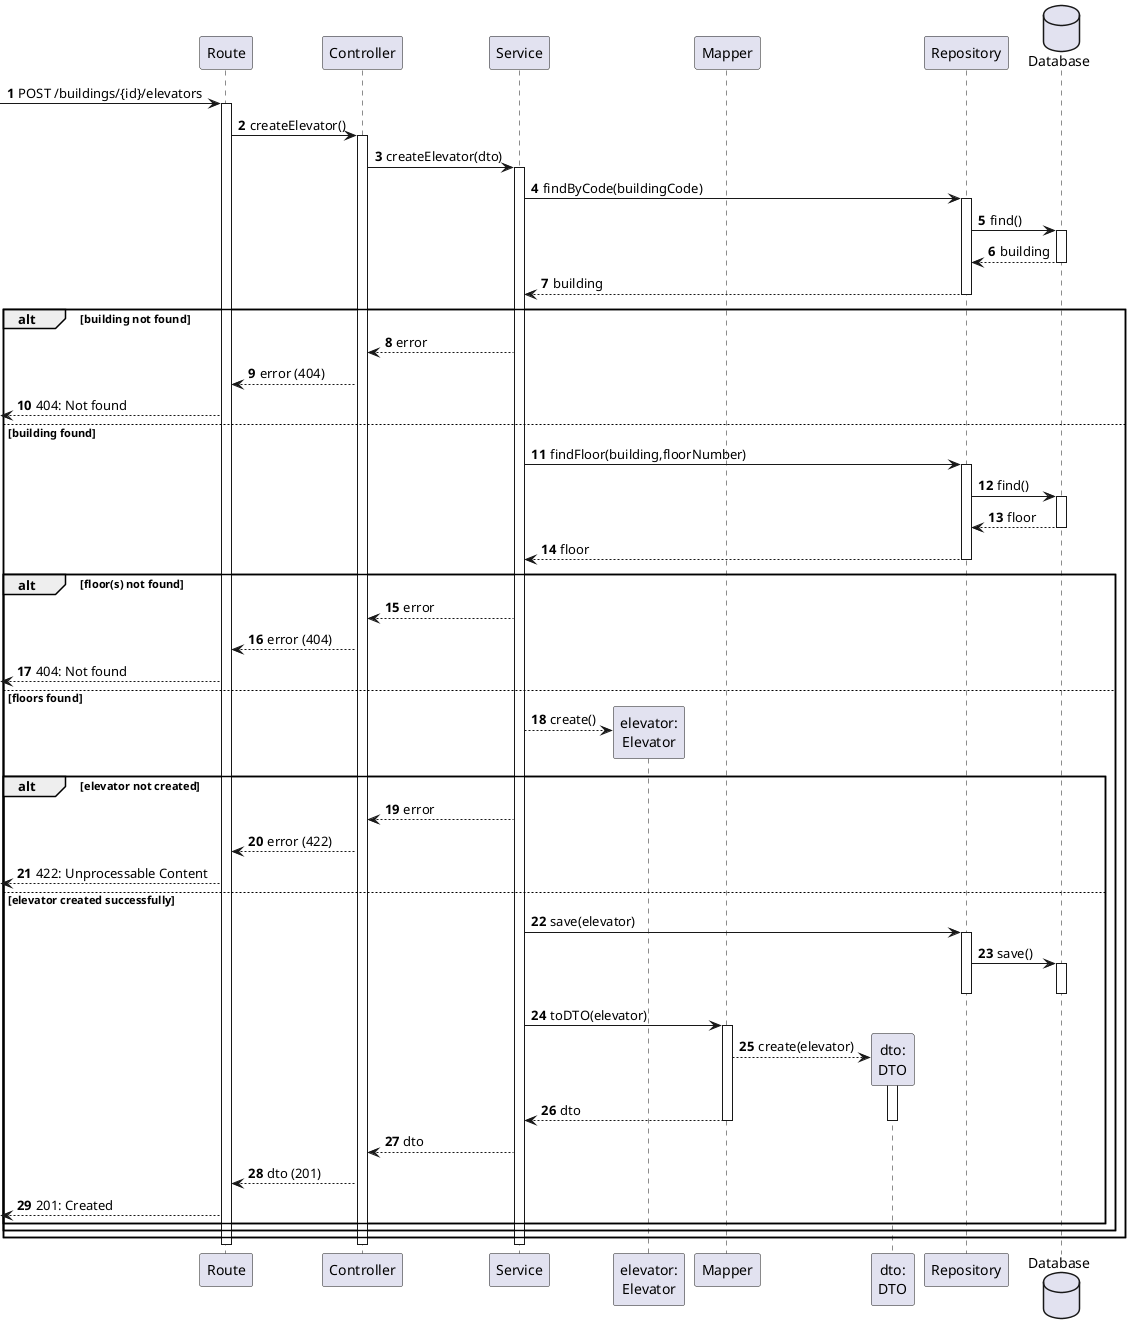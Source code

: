 @startuml
autonumber

participant "Route" as r
participant "Controller" as ctrl
participant "Service" as svc
participant "Repository" as repo

participant "elevator:\nElevator" as elevator
participant "Mapper" as map
participant "dto:\nDTO" as dto
participant "Repository" as repo

database "Database" as db


[-> r : POST /buildings/{id}/elevators
activate r

    r -> ctrl : createElevator()
    activate ctrl

        ctrl -> svc : createElevator(dto)
        activate svc

            svc -> repo : findByCode(buildingCode)
            activate repo
                repo -> db : find()
                activate db
                    db --> repo : building
                deactivate db
                repo --> svc : building
            deactivate repo

            alt building not found
                svc --> ctrl : error
                ctrl --> r : error (404)
                [<-- r : 404: Not found
            else building found

                svc -> repo : findFloor(building,floorNumber)
                activate repo
                    repo -> db: find()
                    activate db
                        db --> repo : floor
                    deactivate db
                    repo --> svc : floor
                deactivate repo

                alt floor(s) not found
                    svc --> ctrl : error
                    ctrl --> r : error (404)
                    [<-- r : 404: Not found
                else floors found
                    svc --> elevator **: create()

                    ' activate elevator
                    ' deactivate elevator

                    alt elevator not created
                        svc --> ctrl : error
                        ctrl --> r : error (422)
                        [<-- r : 422: Unprocessable Content
                    else elevator created successfully
                        svc -> repo : save(elevator)
                        activate repo
                            repo -> db: save()
                            activate db
                            deactivate db
                        deactivate repo

                        svc -> map : toDTO(elevator)
                        activate map
                            map --> dto** : create(elevator)
                            activate dto
                                map --> svc : dto
                            deactivate dto
                        deactivate map

                        svc --> ctrl : dto
                        ctrl --> r : dto (201)
                        [<-- r : 201: Created
                    end
                end
            end
        deactivate svc
    deactivate ctrl
deactivate r

@enduml
